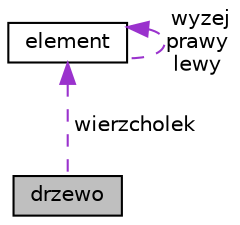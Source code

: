 digraph G
{
  edge [fontname="Helvetica",fontsize="10",labelfontname="Helvetica",labelfontsize="10"];
  node [fontname="Helvetica",fontsize="10",shape=record];
  Node1 [label="drzewo",height=0.2,width=0.4,color="black", fillcolor="grey75", style="filled" fontcolor="black"];
  Node2 -> Node1 [dir="back",color="darkorchid3",fontsize="10",style="dashed",label=" wierzcholek" ,fontname="Helvetica"];
  Node2 [label="element",height=0.2,width=0.4,color="black", fillcolor="white", style="filled",URL="$classelement.html",tooltip="clasa służy do przechowywania zestawu danych tworzacych jeden element w drzewie"];
  Node2 -> Node2 [dir="back",color="darkorchid3",fontsize="10",style="dashed",label=" wyzej\nprawy\nlewy" ,fontname="Helvetica"];
}
